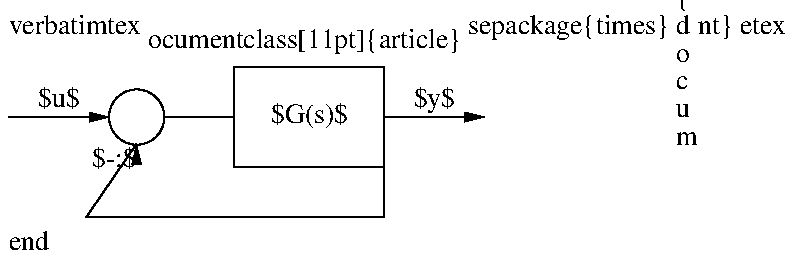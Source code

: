 verbatimtex
\documentclass[11pt]{article}
\usepackage{times}
\begin{document} etex
.PS
  arrow "$u$" above
S: circle rad 10/72.27  # 10 pt
  line right 0.35
G: box "$G(s)$"
  arrow "$y$" above
  line down G.ht from last arrow then left last arrow.c.x-S.x then to S.s
  "$-\;$" below rjust
  arrow <- down 0.1 from S.s
.PE
end

